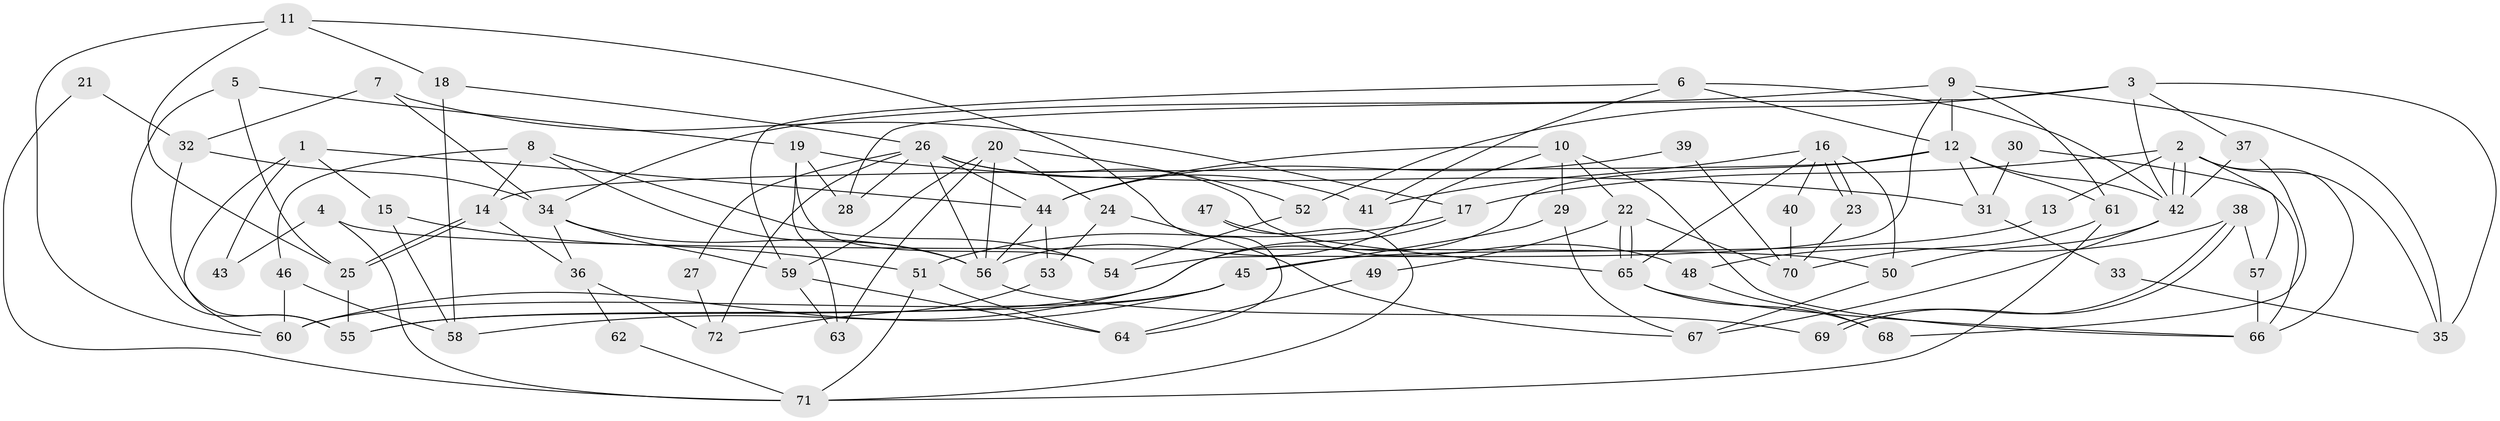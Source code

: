// Generated by graph-tools (version 1.1) at 2025/15/03/09/25 04:15:03]
// undirected, 72 vertices, 144 edges
graph export_dot {
graph [start="1"]
  node [color=gray90,style=filled];
  1;
  2;
  3;
  4;
  5;
  6;
  7;
  8;
  9;
  10;
  11;
  12;
  13;
  14;
  15;
  16;
  17;
  18;
  19;
  20;
  21;
  22;
  23;
  24;
  25;
  26;
  27;
  28;
  29;
  30;
  31;
  32;
  33;
  34;
  35;
  36;
  37;
  38;
  39;
  40;
  41;
  42;
  43;
  44;
  45;
  46;
  47;
  48;
  49;
  50;
  51;
  52;
  53;
  54;
  55;
  56;
  57;
  58;
  59;
  60;
  61;
  62;
  63;
  64;
  65;
  66;
  67;
  68;
  69;
  70;
  71;
  72;
  1 -- 44;
  1 -- 60;
  1 -- 15;
  1 -- 43;
  2 -- 42;
  2 -- 42;
  2 -- 57;
  2 -- 13;
  2 -- 17;
  2 -- 35;
  2 -- 66;
  3 -- 42;
  3 -- 52;
  3 -- 28;
  3 -- 35;
  3 -- 37;
  4 -- 71;
  4 -- 50;
  4 -- 43;
  5 -- 19;
  5 -- 25;
  5 -- 55;
  6 -- 12;
  6 -- 42;
  6 -- 41;
  6 -- 59;
  7 -- 17;
  7 -- 34;
  7 -- 32;
  8 -- 14;
  8 -- 56;
  8 -- 46;
  8 -- 54;
  9 -- 34;
  9 -- 35;
  9 -- 12;
  9 -- 54;
  9 -- 61;
  10 -- 66;
  10 -- 56;
  10 -- 22;
  10 -- 29;
  10 -- 44;
  11 -- 18;
  11 -- 25;
  11 -- 60;
  11 -- 64;
  12 -- 14;
  12 -- 31;
  12 -- 42;
  12 -- 60;
  12 -- 61;
  13 -- 45;
  14 -- 36;
  14 -- 25;
  14 -- 25;
  15 -- 51;
  15 -- 58;
  16 -- 23;
  16 -- 23;
  16 -- 50;
  16 -- 40;
  16 -- 41;
  16 -- 65;
  17 -- 55;
  17 -- 51;
  18 -- 26;
  18 -- 58;
  19 -- 54;
  19 -- 28;
  19 -- 31;
  19 -- 63;
  20 -- 63;
  20 -- 59;
  20 -- 24;
  20 -- 52;
  20 -- 56;
  21 -- 32;
  21 -- 71;
  22 -- 65;
  22 -- 65;
  22 -- 49;
  22 -- 70;
  23 -- 70;
  24 -- 67;
  24 -- 53;
  25 -- 55;
  26 -- 41;
  26 -- 44;
  26 -- 27;
  26 -- 28;
  26 -- 48;
  26 -- 56;
  26 -- 72;
  27 -- 72;
  29 -- 45;
  29 -- 67;
  30 -- 66;
  30 -- 31;
  31 -- 33;
  32 -- 55;
  32 -- 34;
  33 -- 35;
  34 -- 56;
  34 -- 36;
  34 -- 59;
  36 -- 72;
  36 -- 62;
  37 -- 42;
  37 -- 68;
  38 -- 69;
  38 -- 69;
  38 -- 48;
  38 -- 57;
  39 -- 44;
  39 -- 70;
  40 -- 70;
  42 -- 50;
  42 -- 67;
  44 -- 56;
  44 -- 53;
  45 -- 60;
  45 -- 58;
  45 -- 55;
  46 -- 60;
  46 -- 58;
  47 -- 65;
  47 -- 71;
  48 -- 68;
  49 -- 64;
  50 -- 67;
  51 -- 64;
  51 -- 71;
  52 -- 54;
  53 -- 72;
  56 -- 69;
  57 -- 66;
  59 -- 63;
  59 -- 64;
  61 -- 70;
  61 -- 71;
  62 -- 71;
  65 -- 66;
  65 -- 68;
}
